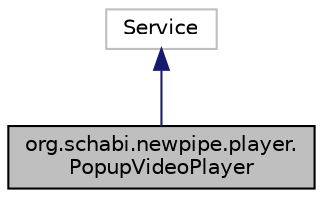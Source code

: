 digraph "org.schabi.newpipe.player.PopupVideoPlayer"
{
 // LATEX_PDF_SIZE
  edge [fontname="Helvetica",fontsize="10",labelfontname="Helvetica",labelfontsize="10"];
  node [fontname="Helvetica",fontsize="10",shape=record];
  Node0 [label="org.schabi.newpipe.player.\lPopupVideoPlayer",height=0.2,width=0.4,color="black", fillcolor="grey75", style="filled", fontcolor="black",tooltip=" "];
  Node1 -> Node0 [dir="back",color="midnightblue",fontsize="10",style="solid",fontname="Helvetica"];
  Node1 [label="Service",height=0.2,width=0.4,color="grey75", fillcolor="white", style="filled",tooltip=" "];
}
